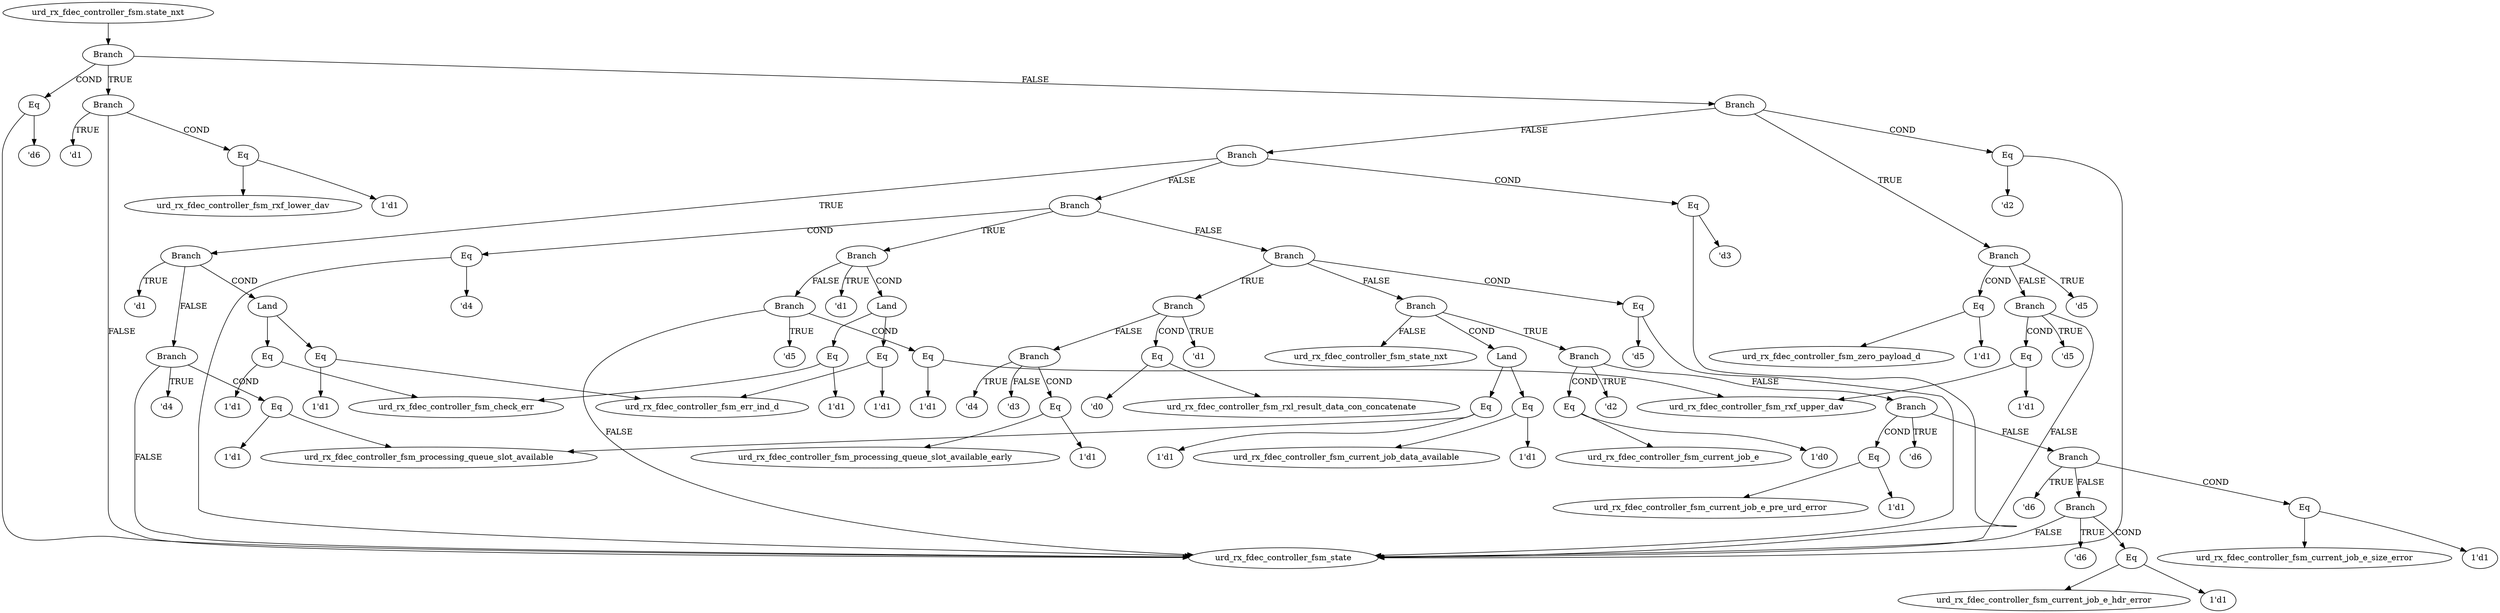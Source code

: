 strict digraph "" {
	node [label="\N"];
	"urd_rx_fdec_controller_fsm.state_nxt_graphrename_0"	[color=black,
		label="urd_rx_fdec_controller_fsm.state_nxt"];
	Branch_graphrename_1	[color=black,
		label=Branch];
	"urd_rx_fdec_controller_fsm.state_nxt_graphrename_0" -> Branch_graphrename_1	[color=black];
	Eq_graphrename_2	[color=black,
		label=Eq];
	Branch_graphrename_1 -> Eq_graphrename_2	[color=black,
		label=COND];
	Branch_graphrename_4	[color=black,
		label=Branch];
	Branch_graphrename_1 -> Branch_graphrename_4	[color=black,
		label=TRUE];
	Branch_graphrename_8	[color=black,
		label=Branch];
	Branch_graphrename_1 -> Branch_graphrename_8	[color=black,
		label=FALSE];
	urd_rx_fdec_controller_fsm_state	[color=black];
	Eq_graphrename_2 -> urd_rx_fdec_controller_fsm_state	[color=black];
	"'d6_graphrename_3"	[color=black,
		label="'d6"];
	Eq_graphrename_2 -> "'d6_graphrename_3"	[color=black];
	Branch_graphrename_4 -> urd_rx_fdec_controller_fsm_state	[color=black,
		label=FALSE];
	Eq_graphrename_5	[color=black,
		label=Eq];
	Branch_graphrename_4 -> Eq_graphrename_5	[color=black,
		label=COND];
	"'d1_graphrename_7"	[color=black,
		label="'d1"];
	Branch_graphrename_4 -> "'d1_graphrename_7"	[color=black,
		label=TRUE];
	urd_rx_fdec_controller_fsm_rxf_lower_dav	[color=black];
	Eq_graphrename_5 -> urd_rx_fdec_controller_fsm_rxf_lower_dav	[color=black];
	"1'd1_graphrename_6"	[color=black,
		label="1'd1"];
	Eq_graphrename_5 -> "1'd1_graphrename_6"	[color=black];
	Eq_graphrename_9	[color=black,
		label=Eq];
	Branch_graphrename_8 -> Eq_graphrename_9	[color=black,
		label=COND];
	Branch_graphrename_11	[color=black,
		label=Branch];
	Branch_graphrename_8 -> Branch_graphrename_11	[color=black,
		label=TRUE];
	Branch_graphrename_19	[color=black,
		label=Branch];
	Branch_graphrename_8 -> Branch_graphrename_19	[color=black,
		label=FALSE];
	Eq_graphrename_9 -> urd_rx_fdec_controller_fsm_state	[color=black];
	"'d2_graphrename_10"	[color=black,
		label="'d2"];
	Eq_graphrename_9 -> "'d2_graphrename_10"	[color=black];
	Eq_graphrename_12	[color=black,
		label=Eq];
	Branch_graphrename_11 -> Eq_graphrename_12	[color=black,
		label=COND];
	"'d5_graphrename_14"	[color=black,
		label="'d5"];
	Branch_graphrename_11 -> "'d5_graphrename_14"	[color=black,
		label=TRUE];
	Branch_graphrename_15	[color=black,
		label=Branch];
	Branch_graphrename_11 -> Branch_graphrename_15	[color=black,
		label=FALSE];
	urd_rx_fdec_controller_fsm_zero_payload_d	[color=black];
	Eq_graphrename_12 -> urd_rx_fdec_controller_fsm_zero_payload_d	[color=black];
	"1'd1_graphrename_13"	[color=black,
		label="1'd1"];
	Eq_graphrename_12 -> "1'd1_graphrename_13"	[color=black];
	Branch_graphrename_15 -> urd_rx_fdec_controller_fsm_state	[color=black,
		label=FALSE];
	Eq_graphrename_16	[color=black,
		label=Eq];
	Branch_graphrename_15 -> Eq_graphrename_16	[color=black,
		label=COND];
	"'d5_graphrename_18"	[color=black,
		label="'d5"];
	Branch_graphrename_15 -> "'d5_graphrename_18"	[color=black,
		label=TRUE];
	urd_rx_fdec_controller_fsm_rxf_upper_dav	[color=black];
	Eq_graphrename_16 -> urd_rx_fdec_controller_fsm_rxf_upper_dav	[color=black];
	"1'd1_graphrename_17"	[color=black,
		label="1'd1"];
	Eq_graphrename_16 -> "1'd1_graphrename_17"	[color=black];
	Eq_graphrename_20	[color=black,
		label=Eq];
	Branch_graphrename_19 -> Eq_graphrename_20	[color=black,
		label=COND];
	Branch_graphrename_22	[color=black,
		label=Branch];
	Branch_graphrename_19 -> Branch_graphrename_22	[color=black,
		label=TRUE];
	Branch_graphrename_33	[color=black,
		label=Branch];
	Branch_graphrename_19 -> Branch_graphrename_33	[color=black,
		label=FALSE];
	Eq_graphrename_20 -> urd_rx_fdec_controller_fsm_state	[color=black];
	"'d3_graphrename_21"	[color=black,
		label="'d3"];
	Eq_graphrename_20 -> "'d3_graphrename_21"	[color=black];
	Land_graphrename_23	[color=black,
		label=Land];
	Branch_graphrename_22 -> Land_graphrename_23	[color=black,
		label=COND];
	"'d1_graphrename_28"	[color=black,
		label="'d1"];
	Branch_graphrename_22 -> "'d1_graphrename_28"	[color=black,
		label=TRUE];
	Branch_graphrename_29	[color=black,
		label=Branch];
	Branch_graphrename_22 -> Branch_graphrename_29	[color=black,
		label=FALSE];
	Eq_graphrename_24	[color=black,
		label=Eq];
	Land_graphrename_23 -> Eq_graphrename_24	[color=black];
	Eq_graphrename_26	[color=black,
		label=Eq];
	Land_graphrename_23 -> Eq_graphrename_26	[color=black];
	urd_rx_fdec_controller_fsm_err_ind_d	[color=black];
	Eq_graphrename_24 -> urd_rx_fdec_controller_fsm_err_ind_d	[color=black];
	"1'd1_graphrename_25"	[color=black,
		label="1'd1"];
	Eq_graphrename_24 -> "1'd1_graphrename_25"	[color=black];
	urd_rx_fdec_controller_fsm_check_err	[color=black];
	Eq_graphrename_26 -> urd_rx_fdec_controller_fsm_check_err	[color=black];
	"1'd1_graphrename_27"	[color=black,
		label="1'd1"];
	Eq_graphrename_26 -> "1'd1_graphrename_27"	[color=black];
	Branch_graphrename_29 -> urd_rx_fdec_controller_fsm_state	[color=black,
		label=FALSE];
	Eq_graphrename_30	[color=black,
		label=Eq];
	Branch_graphrename_29 -> Eq_graphrename_30	[color=black,
		label=COND];
	"'d4_graphrename_32"	[color=black,
		label="'d4"];
	Branch_graphrename_29 -> "'d4_graphrename_32"	[color=black,
		label=TRUE];
	urd_rx_fdec_controller_fsm_processing_queue_slot_available	[color=black];
	Eq_graphrename_30 -> urd_rx_fdec_controller_fsm_processing_queue_slot_available	[color=black];
	"1'd1_graphrename_31"	[color=black,
		label="1'd1"];
	Eq_graphrename_30 -> "1'd1_graphrename_31"	[color=black];
	Eq_graphrename_34	[color=black,
		label=Eq];
	Branch_graphrename_33 -> Eq_graphrename_34	[color=black,
		label=COND];
	Branch_graphrename_36	[color=black,
		label=Branch];
	Branch_graphrename_33 -> Branch_graphrename_36	[color=black,
		label=TRUE];
	Branch_graphrename_47	[color=black,
		label=Branch];
	Branch_graphrename_33 -> Branch_graphrename_47	[color=black,
		label=FALSE];
	Eq_graphrename_34 -> urd_rx_fdec_controller_fsm_state	[color=black];
	"'d4_graphrename_35"	[color=black,
		label="'d4"];
	Eq_graphrename_34 -> "'d4_graphrename_35"	[color=black];
	Land_graphrename_37	[color=black,
		label=Land];
	Branch_graphrename_36 -> Land_graphrename_37	[color=black,
		label=COND];
	"'d1_graphrename_42"	[color=black,
		label="'d1"];
	Branch_graphrename_36 -> "'d1_graphrename_42"	[color=black,
		label=TRUE];
	Branch_graphrename_43	[color=black,
		label=Branch];
	Branch_graphrename_36 -> Branch_graphrename_43	[color=black,
		label=FALSE];
	Eq_graphrename_38	[color=black,
		label=Eq];
	Land_graphrename_37 -> Eq_graphrename_38	[color=black];
	Eq_graphrename_40	[color=black,
		label=Eq];
	Land_graphrename_37 -> Eq_graphrename_40	[color=black];
	Eq_graphrename_38 -> urd_rx_fdec_controller_fsm_err_ind_d	[color=black];
	"1'd1_graphrename_39"	[color=black,
		label="1'd1"];
	Eq_graphrename_38 -> "1'd1_graphrename_39"	[color=black];
	Eq_graphrename_40 -> urd_rx_fdec_controller_fsm_check_err	[color=black];
	"1'd1_graphrename_41"	[color=black,
		label="1'd1"];
	Eq_graphrename_40 -> "1'd1_graphrename_41"	[color=black];
	Branch_graphrename_43 -> urd_rx_fdec_controller_fsm_state	[color=black,
		label=FALSE];
	Eq_graphrename_44	[color=black,
		label=Eq];
	Branch_graphrename_43 -> Eq_graphrename_44	[color=black,
		label=COND];
	"'d5_graphrename_46"	[color=black,
		label="'d5"];
	Branch_graphrename_43 -> "'d5_graphrename_46"	[color=black,
		label=TRUE];
	Eq_graphrename_44 -> urd_rx_fdec_controller_fsm_rxf_upper_dav	[color=black];
	"1'd1_graphrename_45"	[color=black,
		label="1'd1"];
	Eq_graphrename_44 -> "1'd1_graphrename_45"	[color=black];
	Eq_graphrename_48	[color=black,
		label=Eq];
	Branch_graphrename_47 -> Eq_graphrename_48	[color=black,
		label=COND];
	Branch_graphrename_50	[color=black,
		label=Branch];
	Branch_graphrename_47 -> Branch_graphrename_50	[color=black,
		label=TRUE];
	Branch_graphrename_59	[color=black,
		label=Branch];
	Branch_graphrename_47 -> Branch_graphrename_59	[color=black,
		label=FALSE];
	Eq_graphrename_48 -> urd_rx_fdec_controller_fsm_state	[color=black];
	"'d5_graphrename_49"	[color=black,
		label="'d5"];
	Eq_graphrename_48 -> "'d5_graphrename_49"	[color=black];
	Eq_graphrename_51	[color=black,
		label=Eq];
	Branch_graphrename_50 -> Eq_graphrename_51	[color=black,
		label=COND];
	"'d1_graphrename_53"	[color=black,
		label="'d1"];
	Branch_graphrename_50 -> "'d1_graphrename_53"	[color=black,
		label=TRUE];
	Branch_graphrename_54	[color=black,
		label=Branch];
	Branch_graphrename_50 -> Branch_graphrename_54	[color=black,
		label=FALSE];
	urd_rx_fdec_controller_fsm_rxl_result_data_con_concatenate	[color=black];
	Eq_graphrename_51 -> urd_rx_fdec_controller_fsm_rxl_result_data_con_concatenate	[color=black];
	"'d0_graphrename_52"	[color=black,
		label="'d0"];
	Eq_graphrename_51 -> "'d0_graphrename_52"	[color=black];
	Eq_graphrename_55	[color=black,
		label=Eq];
	Branch_graphrename_54 -> Eq_graphrename_55	[color=black,
		label=COND];
	"'d4_graphrename_57"	[color=black,
		label="'d4"];
	Branch_graphrename_54 -> "'d4_graphrename_57"	[color=black,
		label=TRUE];
	"'d3_graphrename_58"	[color=black,
		label="'d3"];
	Branch_graphrename_54 -> "'d3_graphrename_58"	[color=black,
		label=FALSE];
	urd_rx_fdec_controller_fsm_processing_queue_slot_available_early	[color=black];
	Eq_graphrename_55 -> urd_rx_fdec_controller_fsm_processing_queue_slot_available_early	[color=black];
	"1'd1_graphrename_56"	[color=black,
		label="1'd1"];
	Eq_graphrename_55 -> "1'd1_graphrename_56"	[color=black];
	Land_graphrename_60	[color=black,
		label=Land];
	Branch_graphrename_59 -> Land_graphrename_60	[color=black,
		label=COND];
	Branch_graphrename_65	[color=black,
		label=Branch];
	Branch_graphrename_59 -> Branch_graphrename_65	[color=black,
		label=TRUE];
	urd_rx_fdec_controller_fsm_state_nxt	[color=black];
	Branch_graphrename_59 -> urd_rx_fdec_controller_fsm_state_nxt	[color=black,
		label=FALSE];
	Eq_graphrename_61	[color=black,
		label=Eq];
	Land_graphrename_60 -> Eq_graphrename_61	[color=black];
	Eq_graphrename_63	[color=black,
		label=Eq];
	Land_graphrename_60 -> Eq_graphrename_63	[color=black];
	Eq_graphrename_61 -> urd_rx_fdec_controller_fsm_processing_queue_slot_available	[color=black];
	"1'd1_graphrename_62"	[color=black,
		label="1'd1"];
	Eq_graphrename_61 -> "1'd1_graphrename_62"	[color=black];
	urd_rx_fdec_controller_fsm_current_job_data_available	[color=black];
	Eq_graphrename_63 -> urd_rx_fdec_controller_fsm_current_job_data_available	[color=black];
	"1'd1_graphrename_64"	[color=black,
		label="1'd1"];
	Eq_graphrename_63 -> "1'd1_graphrename_64"	[color=black];
	Eq_graphrename_66	[color=black,
		label=Eq];
	Branch_graphrename_65 -> Eq_graphrename_66	[color=black,
		label=COND];
	"'d2_graphrename_68"	[color=black,
		label="'d2"];
	Branch_graphrename_65 -> "'d2_graphrename_68"	[color=black,
		label=TRUE];
	Branch_graphrename_69	[color=black,
		label=Branch];
	Branch_graphrename_65 -> Branch_graphrename_69	[color=black,
		label=FALSE];
	urd_rx_fdec_controller_fsm_current_job_e	[color=black];
	Eq_graphrename_66 -> urd_rx_fdec_controller_fsm_current_job_e	[color=black];
	"1'd0_graphrename_67"	[color=black,
		label="1'd0"];
	Eq_graphrename_66 -> "1'd0_graphrename_67"	[color=black];
	Eq_graphrename_70	[color=black,
		label=Eq];
	Branch_graphrename_69 -> Eq_graphrename_70	[color=black,
		label=COND];
	"'d6_graphrename_72"	[color=black,
		label="'d6"];
	Branch_graphrename_69 -> "'d6_graphrename_72"	[color=black,
		label=TRUE];
	Branch_graphrename_73	[color=black,
		label=Branch];
	Branch_graphrename_69 -> Branch_graphrename_73	[color=black,
		label=FALSE];
	urd_rx_fdec_controller_fsm_current_job_e_pre_urd_error	[color=black];
	Eq_graphrename_70 -> urd_rx_fdec_controller_fsm_current_job_e_pre_urd_error	[color=black];
	"1'd1_graphrename_71"	[color=black,
		label="1'd1"];
	Eq_graphrename_70 -> "1'd1_graphrename_71"	[color=black];
	Eq_graphrename_74	[color=black,
		label=Eq];
	Branch_graphrename_73 -> Eq_graphrename_74	[color=black,
		label=COND];
	"'d6_graphrename_76"	[color=black,
		label="'d6"];
	Branch_graphrename_73 -> "'d6_graphrename_76"	[color=black,
		label=TRUE];
	Branch_graphrename_77	[color=black,
		label=Branch];
	Branch_graphrename_73 -> Branch_graphrename_77	[color=black,
		label=FALSE];
	urd_rx_fdec_controller_fsm_current_job_e_size_error	[color=black];
	Eq_graphrename_74 -> urd_rx_fdec_controller_fsm_current_job_e_size_error	[color=black];
	"1'd1_graphrename_75"	[color=black,
		label="1'd1"];
	Eq_graphrename_74 -> "1'd1_graphrename_75"	[color=black];
	Branch_graphrename_77 -> urd_rx_fdec_controller_fsm_state	[color=black,
		label=FALSE];
	Eq_graphrename_78	[color=black,
		label=Eq];
	Branch_graphrename_77 -> Eq_graphrename_78	[color=black,
		label=COND];
	"'d6_graphrename_80"	[color=black,
		label="'d6"];
	Branch_graphrename_77 -> "'d6_graphrename_80"	[color=black,
		label=TRUE];
	urd_rx_fdec_controller_fsm_current_job_e_hdr_error	[color=black];
	Eq_graphrename_78 -> urd_rx_fdec_controller_fsm_current_job_e_hdr_error	[color=black];
	"1'd1_graphrename_79"	[color=black,
		label="1'd1"];
	Eq_graphrename_78 -> "1'd1_graphrename_79"	[color=black];
}
